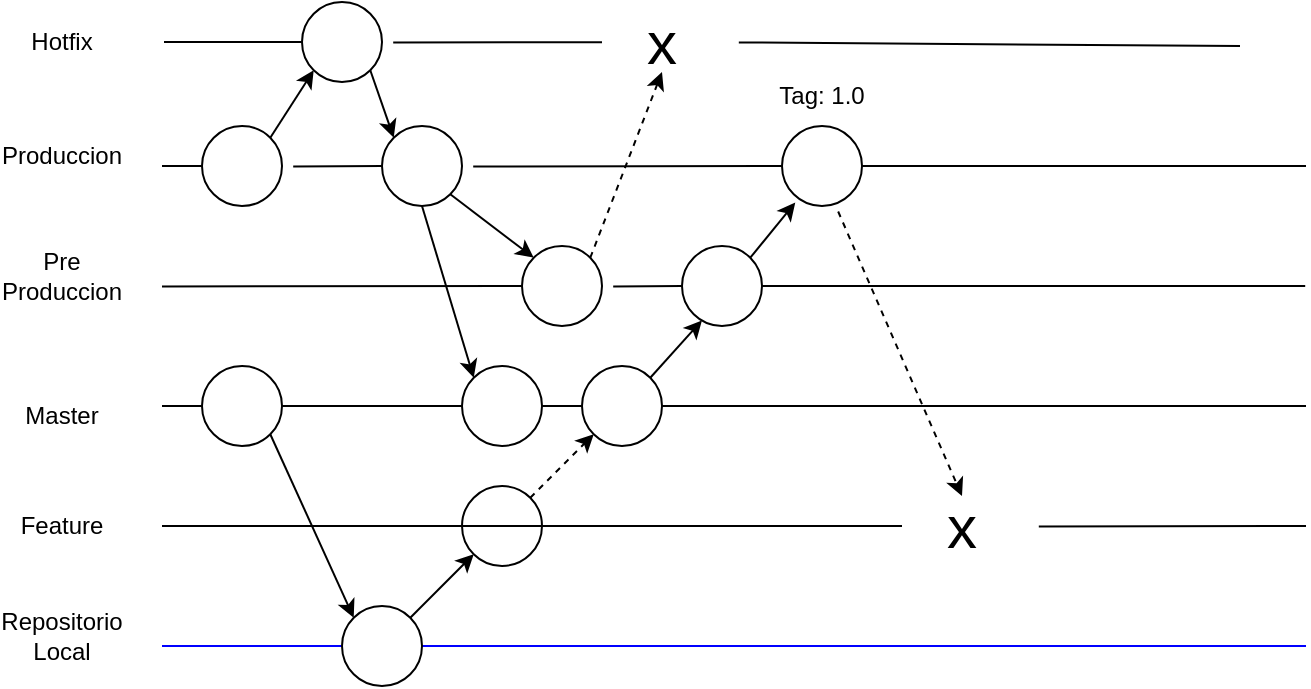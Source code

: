 <mxfile version="24.7.5">
  <diagram name="Page-1" id="PA7CLsYwAkyR0QqU_wsc">
    <mxGraphModel dx="1050" dy="621" grid="1" gridSize="10" guides="1" tooltips="1" connect="1" arrows="1" fold="1" page="1" pageScale="1" pageWidth="1100" pageHeight="850" math="0" shadow="0">
      <root>
        <mxCell id="0" />
        <mxCell id="1" parent="0" />
        <mxCell id="-19ChBlsM_4fLCwKDxYv-2" value="Produccion" style="text;html=1;align=center;verticalAlign=middle;whiteSpace=wrap;rounded=0;" vertex="1" parent="1">
          <mxGeometry x="160" y="240" width="60" height="30" as="geometry" />
        </mxCell>
        <mxCell id="-19ChBlsM_4fLCwKDxYv-3" value="Master" style="text;html=1;align=center;verticalAlign=middle;whiteSpace=wrap;rounded=0;" vertex="1" parent="1">
          <mxGeometry x="160" y="370" width="60" height="30" as="geometry" />
        </mxCell>
        <mxCell id="-19ChBlsM_4fLCwKDxYv-4" value="Feature" style="text;html=1;align=center;verticalAlign=middle;whiteSpace=wrap;rounded=0;" vertex="1" parent="1">
          <mxGeometry x="160" y="425" width="60" height="30" as="geometry" />
        </mxCell>
        <mxCell id="-19ChBlsM_4fLCwKDxYv-5" value="Pre Produccion" style="text;html=1;align=center;verticalAlign=middle;whiteSpace=wrap;rounded=0;" vertex="1" parent="1">
          <mxGeometry x="160" y="300" width="60" height="30" as="geometry" />
        </mxCell>
        <mxCell id="-19ChBlsM_4fLCwKDxYv-6" value="Hotfix" style="text;html=1;align=center;verticalAlign=middle;whiteSpace=wrap;rounded=0;" vertex="1" parent="1">
          <mxGeometry x="160" y="183" width="60" height="30" as="geometry" />
        </mxCell>
        <mxCell id="-19ChBlsM_4fLCwKDxYv-7" value="" style="endArrow=none;html=1;rounded=0;exitX=1;exitY=0.5;exitDx=0;exitDy=0;" edge="1" parent="1" source="-19ChBlsM_4fLCwKDxYv-30">
          <mxGeometry width="50" height="50" relative="1" as="geometry">
            <mxPoint x="240.0" y="320.21" as="sourcePoint" />
            <mxPoint x="811.6" y="320" as="targetPoint" />
          </mxGeometry>
        </mxCell>
        <mxCell id="-19ChBlsM_4fLCwKDxYv-8" value="" style="endArrow=none;html=1;rounded=0;exitX=1;exitY=0.5;exitDx=0;exitDy=0;" edge="1" parent="1" source="-19ChBlsM_4fLCwKDxYv-32">
          <mxGeometry width="50" height="50" relative="1" as="geometry">
            <mxPoint x="240" y="260" as="sourcePoint" />
            <mxPoint x="812" y="260" as="targetPoint" />
          </mxGeometry>
        </mxCell>
        <mxCell id="-19ChBlsM_4fLCwKDxYv-9" value="" style="endArrow=none;html=1;rounded=0;exitX=1;exitY=0.5;exitDx=0;exitDy=0;" edge="1" parent="1" source="-19ChBlsM_4fLCwKDxYv-20">
          <mxGeometry width="50" height="50" relative="1" as="geometry">
            <mxPoint x="230" y="380" as="sourcePoint" />
            <mxPoint x="812" y="380" as="targetPoint" />
          </mxGeometry>
        </mxCell>
        <mxCell id="-19ChBlsM_4fLCwKDxYv-10" value="" style="endArrow=none;html=1;rounded=0;exitX=1;exitY=0.5;exitDx=0;exitDy=0;strokeColor=#0000FF;" edge="1" parent="1" source="-19ChBlsM_4fLCwKDxYv-15">
          <mxGeometry width="50" height="50" relative="1" as="geometry">
            <mxPoint x="240" y="500" as="sourcePoint" />
            <mxPoint x="812" y="500" as="targetPoint" />
          </mxGeometry>
        </mxCell>
        <mxCell id="-19ChBlsM_4fLCwKDxYv-11" value="Repositorio Local" style="text;html=1;align=center;verticalAlign=middle;whiteSpace=wrap;rounded=0;" vertex="1" parent="1">
          <mxGeometry x="160" y="480" width="60" height="30" as="geometry" />
        </mxCell>
        <mxCell id="-19ChBlsM_4fLCwKDxYv-12" value="" style="endArrow=none;html=1;rounded=0;exitX=1.14;exitY=0.507;exitDx=0;exitDy=0;exitPerimeter=0;" edge="1" parent="1" source="-19ChBlsM_4fLCwKDxYv-37">
          <mxGeometry width="50" height="50" relative="1" as="geometry">
            <mxPoint x="240" y="440" as="sourcePoint" />
            <mxPoint x="812" y="440" as="targetPoint" />
          </mxGeometry>
        </mxCell>
        <mxCell id="-19ChBlsM_4fLCwKDxYv-16" value="" style="endArrow=none;html=1;rounded=0;exitX=1.14;exitY=0.507;exitDx=0;exitDy=0;exitPerimeter=0;strokeColor=#0000FF;" edge="1" parent="1" target="-19ChBlsM_4fLCwKDxYv-15">
          <mxGeometry width="50" height="50" relative="1" as="geometry">
            <mxPoint x="240" y="500" as="sourcePoint" />
            <mxPoint x="812" y="500" as="targetPoint" />
          </mxGeometry>
        </mxCell>
        <mxCell id="-19ChBlsM_4fLCwKDxYv-15" value="" style="ellipse;whiteSpace=wrap;html=1;" vertex="1" parent="1">
          <mxGeometry x="330" y="480" width="40" height="40" as="geometry" />
        </mxCell>
        <mxCell id="-19ChBlsM_4fLCwKDxYv-19" value="" style="endArrow=classic;html=1;rounded=0;entryX=0;entryY=0;entryDx=0;entryDy=0;exitX=1;exitY=1;exitDx=0;exitDy=0;" edge="1" parent="1" source="-19ChBlsM_4fLCwKDxYv-20" target="-19ChBlsM_4fLCwKDxYv-15">
          <mxGeometry width="50" height="50" relative="1" as="geometry">
            <mxPoint x="270" y="420" as="sourcePoint" />
            <mxPoint x="560" y="300" as="targetPoint" />
          </mxGeometry>
        </mxCell>
        <mxCell id="-19ChBlsM_4fLCwKDxYv-21" value="" style="endArrow=none;html=1;rounded=0;exitX=1.14;exitY=0.507;exitDx=0;exitDy=0;exitPerimeter=0;" edge="1" parent="1" target="-19ChBlsM_4fLCwKDxYv-20">
          <mxGeometry width="50" height="50" relative="1" as="geometry">
            <mxPoint x="240" y="380" as="sourcePoint" />
            <mxPoint x="812" y="380" as="targetPoint" />
          </mxGeometry>
        </mxCell>
        <mxCell id="-19ChBlsM_4fLCwKDxYv-22" value="" style="endArrow=none;html=1;rounded=0;" edge="1" parent="1" target="-19ChBlsM_4fLCwKDxYv-20">
          <mxGeometry width="50" height="50" relative="1" as="geometry">
            <mxPoint x="240" y="380" as="sourcePoint" />
            <mxPoint x="812" y="380" as="targetPoint" />
          </mxGeometry>
        </mxCell>
        <mxCell id="-19ChBlsM_4fLCwKDxYv-20" value="" style="ellipse;whiteSpace=wrap;html=1;" vertex="1" parent="1">
          <mxGeometry x="260" y="360" width="40" height="40" as="geometry" />
        </mxCell>
        <mxCell id="-19ChBlsM_4fLCwKDxYv-23" value="" style="endArrow=classic;html=1;rounded=0;exitX=1;exitY=0;exitDx=0;exitDy=0;entryX=0;entryY=1;entryDx=0;entryDy=0;" edge="1" parent="1" source="-19ChBlsM_4fLCwKDxYv-15" target="-19ChBlsM_4fLCwKDxYv-24">
          <mxGeometry width="50" height="50" relative="1" as="geometry">
            <mxPoint x="260" y="400" as="sourcePoint" />
            <mxPoint x="370" y="420" as="targetPoint" />
          </mxGeometry>
        </mxCell>
        <mxCell id="-19ChBlsM_4fLCwKDxYv-24" value="" style="ellipse;whiteSpace=wrap;html=1;" vertex="1" parent="1">
          <mxGeometry x="390" y="420" width="40" height="40" as="geometry" />
        </mxCell>
        <mxCell id="-19ChBlsM_4fLCwKDxYv-27" value="" style="ellipse;whiteSpace=wrap;html=1;" vertex="1" parent="1">
          <mxGeometry x="450" y="360" width="40" height="40" as="geometry" />
        </mxCell>
        <mxCell id="-19ChBlsM_4fLCwKDxYv-28" value="" style="endArrow=classic;html=1;rounded=0;exitX=1;exitY=0;exitDx=0;exitDy=0;entryX=0;entryY=1;entryDx=0;entryDy=0;dashed=1;" edge="1" parent="1" source="-19ChBlsM_4fLCwKDxYv-24" target="-19ChBlsM_4fLCwKDxYv-27">
          <mxGeometry width="50" height="50" relative="1" as="geometry">
            <mxPoint x="450" y="390" as="sourcePoint" />
            <mxPoint x="500" y="340" as="targetPoint" />
          </mxGeometry>
        </mxCell>
        <mxCell id="-19ChBlsM_4fLCwKDxYv-29" value="" style="endArrow=classic;html=1;rounded=0;entryX=0.249;entryY=0.931;entryDx=0;entryDy=0;entryPerimeter=0;exitX=1;exitY=0;exitDx=0;exitDy=0;" edge="1" parent="1" source="-19ChBlsM_4fLCwKDxYv-27" target="-19ChBlsM_4fLCwKDxYv-30">
          <mxGeometry width="50" height="50" relative="1" as="geometry">
            <mxPoint x="440" y="390" as="sourcePoint" />
            <mxPoint x="500" y="340" as="targetPoint" />
          </mxGeometry>
        </mxCell>
        <mxCell id="-19ChBlsM_4fLCwKDxYv-31" value="" style="endArrow=none;html=1;rounded=0;exitX=1.14;exitY=0.507;exitDx=0;exitDy=0;exitPerimeter=0;" edge="1" parent="1" source="-19ChBlsM_4fLCwKDxYv-49" target="-19ChBlsM_4fLCwKDxYv-30">
          <mxGeometry width="50" height="50" relative="1" as="geometry">
            <mxPoint x="240.0" y="320.21" as="sourcePoint" />
            <mxPoint x="811.6" y="320" as="targetPoint" />
          </mxGeometry>
        </mxCell>
        <mxCell id="-19ChBlsM_4fLCwKDxYv-30" value="" style="ellipse;whiteSpace=wrap;html=1;" vertex="1" parent="1">
          <mxGeometry x="500" y="300" width="40" height="40" as="geometry" />
        </mxCell>
        <mxCell id="-19ChBlsM_4fLCwKDxYv-34" value="" style="endArrow=classic;html=1;rounded=0;entryX=0.166;entryY=0.956;entryDx=0;entryDy=0;entryPerimeter=0;exitX=1;exitY=0;exitDx=0;exitDy=0;" edge="1" parent="1" source="-19ChBlsM_4fLCwKDxYv-30" target="-19ChBlsM_4fLCwKDxYv-32">
          <mxGeometry width="50" height="50" relative="1" as="geometry">
            <mxPoint x="494" y="376" as="sourcePoint" />
            <mxPoint x="520" y="347" as="targetPoint" />
          </mxGeometry>
        </mxCell>
        <mxCell id="-19ChBlsM_4fLCwKDxYv-35" value="" style="endArrow=none;html=1;rounded=0;exitX=1.14;exitY=0.507;exitDx=0;exitDy=0;exitPerimeter=0;" edge="1" parent="1" source="-19ChBlsM_4fLCwKDxYv-46" target="-19ChBlsM_4fLCwKDxYv-32">
          <mxGeometry width="50" height="50" relative="1" as="geometry">
            <mxPoint x="240" y="260" as="sourcePoint" />
            <mxPoint x="812" y="260" as="targetPoint" />
          </mxGeometry>
        </mxCell>
        <mxCell id="-19ChBlsM_4fLCwKDxYv-32" value="" style="ellipse;whiteSpace=wrap;html=1;" vertex="1" parent="1">
          <mxGeometry x="550" y="240" width="40" height="40" as="geometry" />
        </mxCell>
        <mxCell id="-19ChBlsM_4fLCwKDxYv-36" value="Tag: 1.0" style="text;html=1;align=center;verticalAlign=middle;whiteSpace=wrap;rounded=0;" vertex="1" parent="1">
          <mxGeometry x="540" y="210" width="60" height="30" as="geometry" />
        </mxCell>
        <mxCell id="-19ChBlsM_4fLCwKDxYv-38" value="" style="endArrow=none;html=1;rounded=0;exitX=1.14;exitY=0.507;exitDx=0;exitDy=0;exitPerimeter=0;" edge="1" parent="1" target="-19ChBlsM_4fLCwKDxYv-37">
          <mxGeometry width="50" height="50" relative="1" as="geometry">
            <mxPoint x="240" y="440" as="sourcePoint" />
            <mxPoint x="812" y="440" as="targetPoint" />
            <Array as="points">
              <mxPoint x="410" y="440" />
            </Array>
          </mxGeometry>
        </mxCell>
        <mxCell id="-19ChBlsM_4fLCwKDxYv-37" value="x" style="text;html=1;align=center;verticalAlign=middle;whiteSpace=wrap;rounded=0;fontSize=30;" vertex="1" parent="1">
          <mxGeometry x="610" y="425" width="60" height="30" as="geometry" />
        </mxCell>
        <mxCell id="-19ChBlsM_4fLCwKDxYv-39" value="" style="endArrow=classic;html=1;rounded=0;entryX=0.5;entryY=0;entryDx=0;entryDy=0;exitX=0.702;exitY=1.069;exitDx=0;exitDy=0;exitPerimeter=0;dashed=1;" edge="1" parent="1" source="-19ChBlsM_4fLCwKDxYv-32" target="-19ChBlsM_4fLCwKDxYv-37">
          <mxGeometry width="50" height="50" relative="1" as="geometry">
            <mxPoint x="410" y="380" as="sourcePoint" />
            <mxPoint x="460" y="330" as="targetPoint" />
          </mxGeometry>
        </mxCell>
        <mxCell id="-19ChBlsM_4fLCwKDxYv-40" value="" style="endArrow=none;html=1;rounded=0;exitX=1.14;exitY=0.507;exitDx=0;exitDy=0;exitPerimeter=0;" edge="1" parent="1" source="-19ChBlsM_4fLCwKDxYv-51">
          <mxGeometry width="50" height="50" relative="1" as="geometry">
            <mxPoint x="239" y="199.66" as="sourcePoint" />
            <mxPoint x="779" y="200" as="targetPoint" />
          </mxGeometry>
        </mxCell>
        <mxCell id="-19ChBlsM_4fLCwKDxYv-42" value="" style="endArrow=classic;html=1;rounded=0;entryX=0;entryY=1;entryDx=0;entryDy=0;exitX=1;exitY=0;exitDx=0;exitDy=0;" edge="1" parent="1" source="-19ChBlsM_4fLCwKDxYv-43" target="-19ChBlsM_4fLCwKDxYv-41">
          <mxGeometry width="50" height="50" relative="1" as="geometry">
            <mxPoint x="350" y="290" as="sourcePoint" />
            <mxPoint x="460" y="330" as="targetPoint" />
          </mxGeometry>
        </mxCell>
        <mxCell id="-19ChBlsM_4fLCwKDxYv-44" value="" style="endArrow=none;html=1;rounded=0;exitX=1.14;exitY=0.507;exitDx=0;exitDy=0;exitPerimeter=0;" edge="1" parent="1" target="-19ChBlsM_4fLCwKDxYv-43">
          <mxGeometry width="50" height="50" relative="1" as="geometry">
            <mxPoint x="240" y="260" as="sourcePoint" />
            <mxPoint x="550" y="260" as="targetPoint" />
          </mxGeometry>
        </mxCell>
        <mxCell id="-19ChBlsM_4fLCwKDxYv-43" value="" style="ellipse;whiteSpace=wrap;html=1;" vertex="1" parent="1">
          <mxGeometry x="260" y="240" width="40" height="40" as="geometry" />
        </mxCell>
        <mxCell id="-19ChBlsM_4fLCwKDxYv-45" value="" style="endArrow=none;html=1;rounded=0;" edge="1" parent="1" target="-19ChBlsM_4fLCwKDxYv-41">
          <mxGeometry width="50" height="50" relative="1" as="geometry">
            <mxPoint x="241" y="198" as="sourcePoint" />
            <mxPoint x="779" y="200" as="targetPoint" />
          </mxGeometry>
        </mxCell>
        <mxCell id="-19ChBlsM_4fLCwKDxYv-41" value="" style="ellipse;whiteSpace=wrap;html=1;" vertex="1" parent="1">
          <mxGeometry x="310" y="178" width="40" height="40" as="geometry" />
        </mxCell>
        <mxCell id="-19ChBlsM_4fLCwKDxYv-47" value="" style="endArrow=classic;html=1;rounded=0;exitX=1;exitY=1;exitDx=0;exitDy=0;entryX=0;entryY=0;entryDx=0;entryDy=0;" edge="1" parent="1" source="-19ChBlsM_4fLCwKDxYv-41" target="-19ChBlsM_4fLCwKDxYv-46">
          <mxGeometry width="50" height="50" relative="1" as="geometry">
            <mxPoint x="410" y="380" as="sourcePoint" />
            <mxPoint x="380" y="240" as="targetPoint" />
          </mxGeometry>
        </mxCell>
        <mxCell id="-19ChBlsM_4fLCwKDxYv-48" value="" style="endArrow=classic;html=1;rounded=0;entryX=0;entryY=0;entryDx=0;entryDy=0;exitX=1;exitY=1;exitDx=0;exitDy=0;" edge="1" parent="1" source="-19ChBlsM_4fLCwKDxYv-46" target="-19ChBlsM_4fLCwKDxYv-49">
          <mxGeometry width="50" height="50" relative="1" as="geometry">
            <mxPoint x="400" y="280" as="sourcePoint" />
            <mxPoint x="386" y="257" as="targetPoint" />
          </mxGeometry>
        </mxCell>
        <mxCell id="-19ChBlsM_4fLCwKDxYv-50" value="" style="endArrow=classic;html=1;rounded=0;exitX=1;exitY=0;exitDx=0;exitDy=0;entryX=0.5;entryY=1;entryDx=0;entryDy=0;dashed=1;" edge="1" parent="1" source="-19ChBlsM_4fLCwKDxYv-49" target="-19ChBlsM_4fLCwKDxYv-51">
          <mxGeometry width="50" height="50" relative="1" as="geometry">
            <mxPoint x="280" y="380" as="sourcePoint" />
            <mxPoint x="480" y="230" as="targetPoint" />
          </mxGeometry>
        </mxCell>
        <mxCell id="-19ChBlsM_4fLCwKDxYv-52" value="" style="endArrow=none;html=1;rounded=0;exitX=1.14;exitY=0.507;exitDx=0;exitDy=0;exitPerimeter=0;" edge="1" parent="1" source="-19ChBlsM_4fLCwKDxYv-41" target="-19ChBlsM_4fLCwKDxYv-51">
          <mxGeometry width="50" height="50" relative="1" as="geometry">
            <mxPoint x="366" y="198" as="sourcePoint" />
            <mxPoint x="779" y="200" as="targetPoint" />
          </mxGeometry>
        </mxCell>
        <mxCell id="-19ChBlsM_4fLCwKDxYv-51" value="x" style="text;html=1;align=center;verticalAlign=middle;whiteSpace=wrap;rounded=0;fontSize=30;" vertex="1" parent="1">
          <mxGeometry x="460" y="183" width="60" height="30" as="geometry" />
        </mxCell>
        <mxCell id="-19ChBlsM_4fLCwKDxYv-53" value="" style="ellipse;whiteSpace=wrap;html=1;" vertex="1" parent="1">
          <mxGeometry x="390" y="360" width="40" height="40" as="geometry" />
        </mxCell>
        <mxCell id="-19ChBlsM_4fLCwKDxYv-54" value="" style="endArrow=classic;html=1;rounded=0;entryX=0;entryY=0;entryDx=0;entryDy=0;exitX=0.5;exitY=1;exitDx=0;exitDy=0;" edge="1" parent="1" source="-19ChBlsM_4fLCwKDxYv-46" target="-19ChBlsM_4fLCwKDxYv-53">
          <mxGeometry width="50" height="50" relative="1" as="geometry">
            <mxPoint x="280" y="380" as="sourcePoint" />
            <mxPoint x="330" y="330" as="targetPoint" />
          </mxGeometry>
        </mxCell>
        <mxCell id="-19ChBlsM_4fLCwKDxYv-55" value="" style="endArrow=none;html=1;rounded=0;exitX=1.14;exitY=0.507;exitDx=0;exitDy=0;exitPerimeter=0;" edge="1" parent="1" target="-19ChBlsM_4fLCwKDxYv-49">
          <mxGeometry width="50" height="50" relative="1" as="geometry">
            <mxPoint x="240.0" y="320.21" as="sourcePoint" />
            <mxPoint x="500" y="320" as="targetPoint" />
          </mxGeometry>
        </mxCell>
        <mxCell id="-19ChBlsM_4fLCwKDxYv-49" value="" style="ellipse;whiteSpace=wrap;html=1;" vertex="1" parent="1">
          <mxGeometry x="420" y="300" width="40" height="40" as="geometry" />
        </mxCell>
        <mxCell id="-19ChBlsM_4fLCwKDxYv-56" value="" style="endArrow=none;html=1;rounded=0;exitX=1.14;exitY=0.507;exitDx=0;exitDy=0;exitPerimeter=0;" edge="1" parent="1" source="-19ChBlsM_4fLCwKDxYv-43" target="-19ChBlsM_4fLCwKDxYv-46">
          <mxGeometry width="50" height="50" relative="1" as="geometry">
            <mxPoint x="306" y="260" as="sourcePoint" />
            <mxPoint x="550" y="260" as="targetPoint" />
          </mxGeometry>
        </mxCell>
        <mxCell id="-19ChBlsM_4fLCwKDxYv-46" value="" style="ellipse;whiteSpace=wrap;html=1;" vertex="1" parent="1">
          <mxGeometry x="350" y="240" width="40" height="40" as="geometry" />
        </mxCell>
      </root>
    </mxGraphModel>
  </diagram>
</mxfile>
